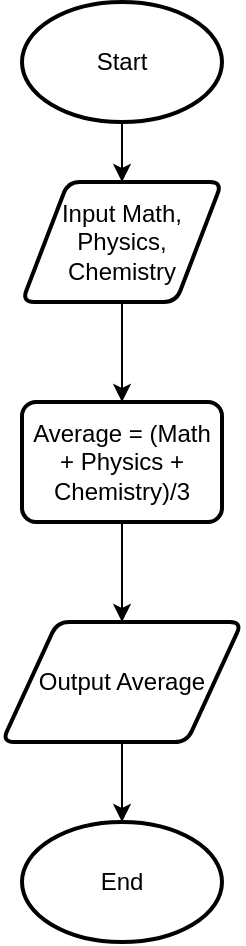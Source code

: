 <mxfile version="13.9.9" type="device"><diagram id="C5RBs43oDa-KdzZeNtuy" name="Page-1"><mxGraphModel dx="1024" dy="592" grid="1" gridSize="10" guides="1" tooltips="1" connect="1" arrows="1" fold="1" page="1" pageScale="1" pageWidth="827" pageHeight="1169" math="0" shadow="0"><root><mxCell id="WIyWlLk6GJQsqaUBKTNV-0"/><mxCell id="WIyWlLk6GJQsqaUBKTNV-1" parent="WIyWlLk6GJQsqaUBKTNV-0"/><mxCell id="bGYYt1IWajXCWRvJHMk--9" style="edgeStyle=orthogonalEdgeStyle;rounded=0;orthogonalLoop=1;jettySize=auto;html=1;entryX=0.5;entryY=0;entryDx=0;entryDy=0;" edge="1" parent="WIyWlLk6GJQsqaUBKTNV-1" source="bGYYt1IWajXCWRvJHMk--0" target="bGYYt1IWajXCWRvJHMk--4"><mxGeometry relative="1" as="geometry"/></mxCell><mxCell id="bGYYt1IWajXCWRvJHMk--0" value="Start" style="strokeWidth=2;html=1;shape=mxgraph.flowchart.start_1;whiteSpace=wrap;" vertex="1" parent="WIyWlLk6GJQsqaUBKTNV-1"><mxGeometry x="150" y="70" width="100" height="60" as="geometry"/></mxCell><mxCell id="bGYYt1IWajXCWRvJHMk--10" value="" style="edgeStyle=orthogonalEdgeStyle;rounded=0;orthogonalLoop=1;jettySize=auto;html=1;" edge="1" parent="WIyWlLk6GJQsqaUBKTNV-1" source="bGYYt1IWajXCWRvJHMk--4" target="bGYYt1IWajXCWRvJHMk--5"><mxGeometry relative="1" as="geometry"><Array as="points"><mxPoint x="200" y="270"/><mxPoint x="200" y="270"/></Array></mxGeometry></mxCell><mxCell id="bGYYt1IWajXCWRvJHMk--4" value="Input Math, Physics, Chemistry" style="shape=parallelogram;html=1;strokeWidth=2;perimeter=parallelogramPerimeter;whiteSpace=wrap;rounded=1;arcSize=12;size=0.23;align=center;" vertex="1" parent="WIyWlLk6GJQsqaUBKTNV-1"><mxGeometry x="150" y="160" width="100" height="60" as="geometry"/></mxCell><mxCell id="bGYYt1IWajXCWRvJHMk--11" value="" style="edgeStyle=orthogonalEdgeStyle;rounded=0;orthogonalLoop=1;jettySize=auto;html=1;" edge="1" parent="WIyWlLk6GJQsqaUBKTNV-1" source="bGYYt1IWajXCWRvJHMk--5" target="bGYYt1IWajXCWRvJHMk--7"><mxGeometry relative="1" as="geometry"/></mxCell><mxCell id="bGYYt1IWajXCWRvJHMk--5" value="Average = (Math + Physics + Chemistry)/3" style="rounded=1;whiteSpace=wrap;html=1;absoluteArcSize=1;arcSize=14;strokeWidth=2;" vertex="1" parent="WIyWlLk6GJQsqaUBKTNV-1"><mxGeometry x="150" y="270" width="100" height="60" as="geometry"/></mxCell><mxCell id="bGYYt1IWajXCWRvJHMk--14" value="" style="edgeStyle=orthogonalEdgeStyle;rounded=0;orthogonalLoop=1;jettySize=auto;html=1;" edge="1" parent="WIyWlLk6GJQsqaUBKTNV-1" source="bGYYt1IWajXCWRvJHMk--7" target="bGYYt1IWajXCWRvJHMk--8"><mxGeometry relative="1" as="geometry"/></mxCell><mxCell id="bGYYt1IWajXCWRvJHMk--7" value="Output Average" style="shape=parallelogram;html=1;strokeWidth=2;perimeter=parallelogramPerimeter;whiteSpace=wrap;rounded=1;arcSize=12;size=0.23;" vertex="1" parent="WIyWlLk6GJQsqaUBKTNV-1"><mxGeometry x="140" y="380" width="120" height="60" as="geometry"/></mxCell><mxCell id="bGYYt1IWajXCWRvJHMk--8" value="End" style="strokeWidth=2;html=1;shape=mxgraph.flowchart.start_1;whiteSpace=wrap;" vertex="1" parent="WIyWlLk6GJQsqaUBKTNV-1"><mxGeometry x="150" y="480" width="100" height="60" as="geometry"/></mxCell></root></mxGraphModel></diagram></mxfile>